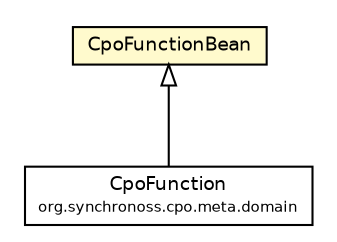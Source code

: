 #!/usr/local/bin/dot
#
# Class diagram 
# Generated by UmlGraph version 4.6 (http://www.spinellis.gr/sw/umlgraph)
#

digraph G {
	edge [fontname="Helvetica",fontsize=10,labelfontname="Helvetica",labelfontsize=10];
	node [fontname="Helvetica",fontsize=10,shape=plaintext];
	// org.synchronoss.cpo.meta.bean.CpoFunctionBean
	c18786 [label=<<table border="0" cellborder="1" cellspacing="0" cellpadding="2" port="p" bgcolor="lemonChiffon" href="./CpoFunctionBean.html">
		<tr><td><table border="0" cellspacing="0" cellpadding="1">
			<tr><td> CpoFunctionBean </td></tr>
		</table></td></tr>
		</table>>, fontname="Helvetica", fontcolor="black", fontsize=9.0];
	// org.synchronoss.cpo.meta.domain.CpoFunction
	c18791 [label=<<table border="0" cellborder="1" cellspacing="0" cellpadding="2" port="p" href="../domain/CpoFunction.html">
		<tr><td><table border="0" cellspacing="0" cellpadding="1">
			<tr><td> CpoFunction </td></tr>
			<tr><td><font point-size="7.0"> org.synchronoss.cpo.meta.domain </font></td></tr>
		</table></td></tr>
		</table>>, fontname="Helvetica", fontcolor="black", fontsize=9.0];
	//org.synchronoss.cpo.meta.domain.CpoFunction extends org.synchronoss.cpo.meta.bean.CpoFunctionBean
	c18786:p -> c18791:p [dir=back,arrowtail=empty];
}

